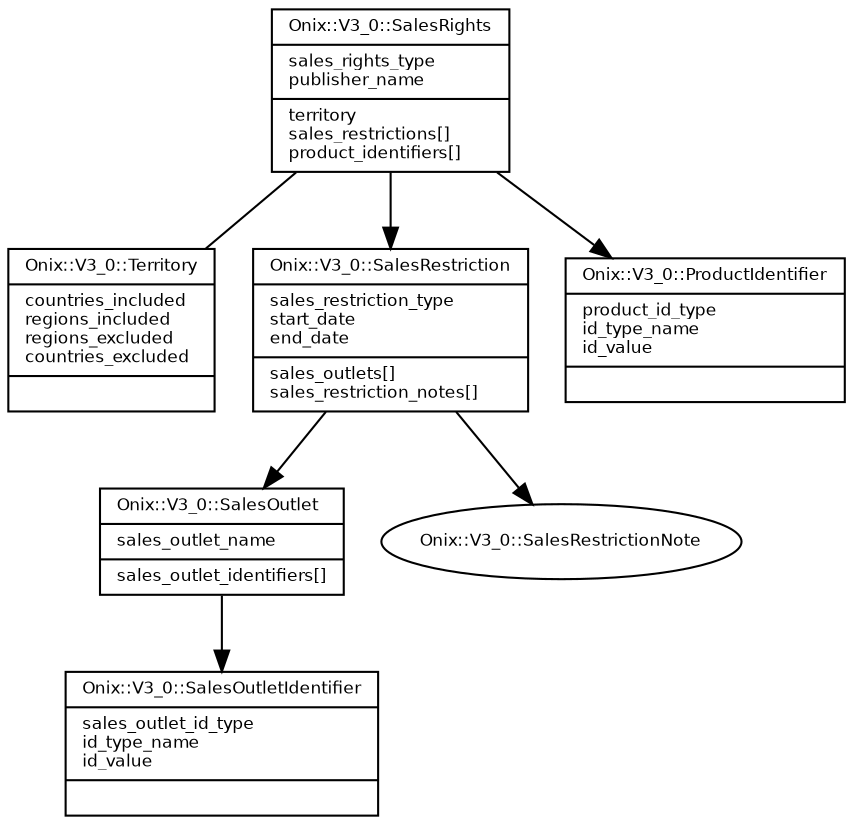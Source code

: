 digraph G {
  fontname = "Bitstream Vera Sans"
  fontsize = 8

  node [
    fontname = "Bitstream Vera Sans"
    fontsize = 8
    shape = "record"
  ]

  edge [
    fontname = "Bitstream Vera Sans"
    fontsize = 8
  ]

  SalesRights [
    label = "{Onix::V3_0::SalesRights\l|sales_rights_type\lpublisher_name\l|territory\lsales_restrictions[]\lproduct_identifiers[]\l}"
  ]

  SalesRights -> Territory [arrowhead=none]
  SalesRights -> SalesRestriction [arrowhead=normal]
  SalesRights -> ProductIdentifier [arrowhead=normal]

  Territory [
    label = "{Onix::V3_0::Territory\l|countries_included\lregions_included\lregions_excluded\lcountries_excluded\l|\l}"
  ]




  SalesRestriction [
    label = "{Onix::V3_0::SalesRestriction\l|sales_restriction_type\lstart_date\lend_date\l|sales_outlets[]\lsales_restriction_notes[]\l}"
  ]

  SalesRestriction -> SalesOutlet [arrowhead=normal]
  SalesRestriction -> SalesRestrictionNote [arrowhead=normal]

  SalesOutlet [
    label = "{Onix::V3_0::SalesOutlet\l|sales_outlet_name\l|sales_outlet_identifiers[]\l}"
  ]

  SalesOutlet -> SalesOutletIdentifier [arrowhead=normal]

  SalesOutletIdentifier [
    label = "{Onix::V3_0::SalesOutletIdentifier\l|sales_outlet_id_type\lid_type_name\lid_value\l|\l}"
  ]




  SalesRestrictionNote [
    label = "Onix::V3_0::SalesRestrictionNote", shape = oval
  ]




  ProductIdentifier [
    label = "{Onix::V3_0::ProductIdentifier\l|product_id_type\lid_type_name\lid_value\l|\l}"
  ]




}
